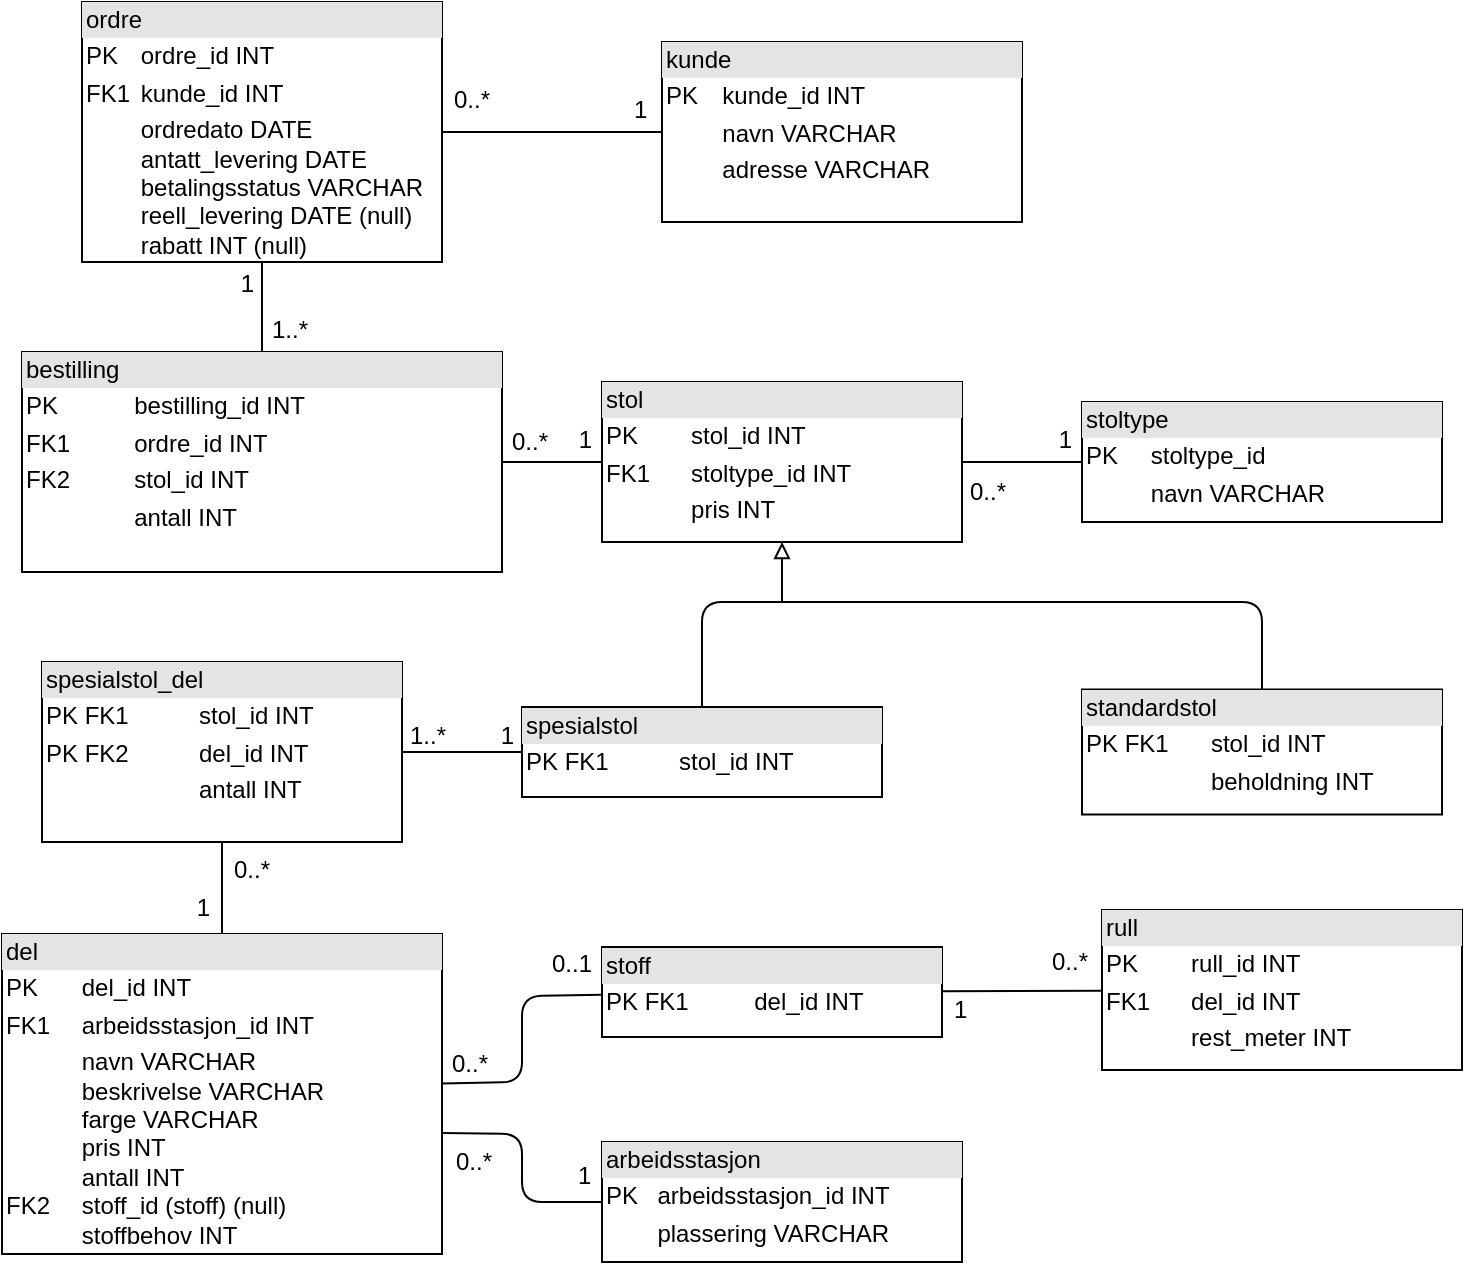 <mxfile version="13.8.9-1" type="device"><diagram id="nRwVeLAC30c4D0gzH3I6" name="Page-1"><mxGraphModel dx="903" dy="492" grid="1" gridSize="10" guides="1" tooltips="1" connect="1" arrows="1" fold="1" page="1" pageScale="1" pageWidth="827" pageHeight="1169" math="0" shadow="0"><root><mxCell id="0"/><mxCell id="1" parent="0"/><mxCell id="r6HP5ud4dSuUgDKc8BcL-1" value="&lt;div style=&quot;box-sizing: border-box ; width: 100% ; background: #e4e4e4 ; padding: 2px&quot;&gt;kunde&lt;/div&gt;&lt;table style=&quot;width: 100% ; font-size: 1em&quot; cellpadding=&quot;2&quot; cellspacing=&quot;0&quot;&gt;&lt;tbody&gt;&lt;tr&gt;&lt;td&gt;PK&lt;/td&gt;&lt;td&gt;kunde_id INT&lt;/td&gt;&lt;/tr&gt;&lt;tr&gt;&lt;td&gt;&lt;br&gt;&lt;/td&gt;&lt;td&gt;navn VARCHAR&lt;/td&gt;&lt;/tr&gt;&lt;tr&gt;&lt;td&gt;&lt;/td&gt;&lt;td&gt;adresse VARCHAR&lt;/td&gt;&lt;/tr&gt;&lt;/tbody&gt;&lt;/table&gt;" style="verticalAlign=top;align=left;overflow=fill;html=1;" parent="1" vertex="1"><mxGeometry x="360" y="70" width="180" height="90" as="geometry"/></mxCell><mxCell id="r6HP5ud4dSuUgDKc8BcL-2" value="&lt;div style=&quot;box-sizing: border-box ; width: 100% ; background: #e4e4e4 ; padding: 2px&quot;&gt;ordre&lt;/div&gt;&lt;table style=&quot;width: 100% ; font-size: 1em&quot; cellpadding=&quot;2&quot; cellspacing=&quot;0&quot;&gt;&lt;tbody&gt;&lt;tr&gt;&lt;td&gt;PK&lt;/td&gt;&lt;td&gt;ordre_id INT&lt;/td&gt;&lt;/tr&gt;&lt;tr&gt;&lt;td&gt;FK1&lt;/td&gt;&lt;td&gt;kunde_id INT&lt;/td&gt;&lt;/tr&gt;&lt;tr&gt;&lt;td&gt;&lt;/td&gt;&lt;td&gt;ordredato DATE&lt;br&gt;antatt_levering DATE&lt;br&gt;betalingsstatus VARCHAR&lt;br&gt;reell_levering DATE (null)&lt;br&gt;rabatt INT (null)&lt;/td&gt;&lt;/tr&gt;&lt;/tbody&gt;&lt;/table&gt;" style="verticalAlign=top;align=left;overflow=fill;html=1;" parent="1" vertex="1"><mxGeometry x="70" y="50" width="180" height="130" as="geometry"/></mxCell><mxCell id="r6HP5ud4dSuUgDKc8BcL-3" value="" style="endArrow=none;html=1;rounded=0;" parent="1" source="r6HP5ud4dSuUgDKc8BcL-1" target="r6HP5ud4dSuUgDKc8BcL-2" edge="1"><mxGeometry relative="1" as="geometry"><mxPoint x="230" y="99.998" as="sourcePoint"/><mxPoint x="414" y="135.382" as="targetPoint"/></mxGeometry></mxCell><mxCell id="r6HP5ud4dSuUgDKc8BcL-4" value="1" style="resizable=0;html=1;align=left;verticalAlign=bottom;" parent="r6HP5ud4dSuUgDKc8BcL-3" connectable="0" vertex="1"><mxGeometry x="-1" relative="1" as="geometry"><mxPoint x="-16" y="-3" as="offset"/></mxGeometry></mxCell><mxCell id="r6HP5ud4dSuUgDKc8BcL-5" value="0..*" style="resizable=0;html=1;align=right;verticalAlign=bottom;" parent="r6HP5ud4dSuUgDKc8BcL-3" connectable="0" vertex="1"><mxGeometry x="1" relative="1" as="geometry"><mxPoint x="24.99" y="-7.31" as="offset"/></mxGeometry></mxCell><mxCell id="r6HP5ud4dSuUgDKc8BcL-6" value="&lt;div style=&quot;box-sizing: border-box ; width: 100% ; background: #e4e4e4 ; padding: 2px&quot;&gt;bestilling&lt;/div&gt;&lt;table style=&quot;width: 100% ; font-size: 1em&quot; cellpadding=&quot;2&quot; cellspacing=&quot;0&quot;&gt;&lt;tbody&gt;&lt;tr&gt;&lt;td&gt;PK&lt;/td&gt;&lt;td&gt;bestilling_id INT&lt;/td&gt;&lt;/tr&gt;&lt;tr&gt;&lt;td&gt;FK1&lt;/td&gt;&lt;td&gt;ordre_id INT&lt;/td&gt;&lt;/tr&gt;&lt;tr&gt;&lt;td&gt;FK2&lt;/td&gt;&lt;td&gt;stol_id INT&lt;/td&gt;&lt;/tr&gt;&lt;tr&gt;&lt;td&gt;&lt;br&gt;&lt;/td&gt;&lt;td&gt;antall INT&lt;/td&gt;&lt;/tr&gt;&lt;/tbody&gt;&lt;/table&gt;" style="verticalAlign=top;align=left;overflow=fill;html=1;" parent="1" vertex="1"><mxGeometry x="40" y="225" width="240" height="110" as="geometry"/></mxCell><mxCell id="r6HP5ud4dSuUgDKc8BcL-7" value="" style="endArrow=none;html=1;rounded=0;" parent="1" source="r6HP5ud4dSuUgDKc8BcL-6" target="r6HP5ud4dSuUgDKc8BcL-2" edge="1"><mxGeometry relative="1" as="geometry"><mxPoint x="460" y="320" as="sourcePoint"/><mxPoint x="620" y="320" as="targetPoint"/></mxGeometry></mxCell><mxCell id="r6HP5ud4dSuUgDKc8BcL-8" value="1..*" style="resizable=0;html=1;align=left;verticalAlign=bottom;" parent="r6HP5ud4dSuUgDKc8BcL-7" connectable="0" vertex="1"><mxGeometry x="-1" relative="1" as="geometry"><mxPoint x="3" y="-3" as="offset"/></mxGeometry></mxCell><mxCell id="r6HP5ud4dSuUgDKc8BcL-9" value="1" style="resizable=0;html=1;align=right;verticalAlign=bottom;" parent="r6HP5ud4dSuUgDKc8BcL-7" connectable="0" vertex="1"><mxGeometry x="1" relative="1" as="geometry"><mxPoint x="-4" y="19" as="offset"/></mxGeometry></mxCell><mxCell id="r6HP5ud4dSuUgDKc8BcL-10" value="&lt;div style=&quot;box-sizing: border-box ; width: 100% ; background: #e4e4e4 ; padding: 2px&quot;&gt;standardstol&lt;/div&gt;&lt;table style=&quot;width: 100% ; font-size: 1em&quot; cellpadding=&quot;2&quot; cellspacing=&quot;0&quot;&gt;&lt;tbody&gt;&lt;tr&gt;&lt;td&gt;PK FK1&lt;/td&gt;&lt;td&gt;stol_id INT&lt;/td&gt;&lt;/tr&gt;&lt;tr&gt;&lt;td&gt;&lt;/td&gt;&lt;td&gt;beholdning INT&lt;/td&gt;&lt;/tr&gt;&lt;/tbody&gt;&lt;/table&gt;" style="verticalAlign=top;align=left;overflow=fill;html=1;" parent="1" vertex="1"><mxGeometry x="570" y="393.75" width="180" height="62.5" as="geometry"/></mxCell><mxCell id="r6HP5ud4dSuUgDKc8BcL-11" value="" style="endArrow=none;html=1;rounded=0;" parent="1" source="r6HP5ud4dSuUgDKc8BcL-6" target="QcvvRnglt-q9blpXQ4jb-1" edge="1"><mxGeometry relative="1" as="geometry"><mxPoint x="280" y="450" as="sourcePoint"/><mxPoint x="440" y="450" as="targetPoint"/></mxGeometry></mxCell><mxCell id="r6HP5ud4dSuUgDKc8BcL-12" value="0..*" style="resizable=0;html=1;align=left;verticalAlign=bottom;" parent="r6HP5ud4dSuUgDKc8BcL-11" connectable="0" vertex="1"><mxGeometry x="-1" relative="1" as="geometry"><mxPoint x="3" y="-2" as="offset"/></mxGeometry></mxCell><mxCell id="r6HP5ud4dSuUgDKc8BcL-13" value="1" style="resizable=0;html=1;align=right;verticalAlign=bottom;" parent="r6HP5ud4dSuUgDKc8BcL-11" connectable="0" vertex="1"><mxGeometry x="1" relative="1" as="geometry"><mxPoint x="-5" y="-3" as="offset"/></mxGeometry></mxCell><mxCell id="r6HP5ud4dSuUgDKc8BcL-14" value="&lt;div style=&quot;box-sizing: border-box ; width: 100% ; background: #e4e4e4 ; padding: 2px&quot;&gt;arbeidsstasjon&lt;/div&gt;&lt;table style=&quot;width: 100% ; font-size: 1em&quot; cellpadding=&quot;2&quot; cellspacing=&quot;0&quot;&gt;&lt;tbody&gt;&lt;tr&gt;&lt;td&gt;PK&lt;/td&gt;&lt;td&gt;arbeidsstasjon_id INT&lt;/td&gt;&lt;/tr&gt;&lt;tr&gt;&lt;td&gt;&lt;br&gt;&lt;/td&gt;&lt;td&gt;plassering VARCHAR&lt;/td&gt;&lt;/tr&gt;&lt;tr&gt;&lt;td&gt;&lt;/td&gt;&lt;td&gt;&lt;br&gt;&lt;/td&gt;&lt;/tr&gt;&lt;/tbody&gt;&lt;/table&gt;" style="verticalAlign=top;align=left;overflow=fill;html=1;" parent="1" vertex="1"><mxGeometry x="330" y="620" width="180" height="60" as="geometry"/></mxCell><mxCell id="r6HP5ud4dSuUgDKc8BcL-15" value="&lt;div style=&quot;box-sizing: border-box ; width: 100% ; background: #e4e4e4 ; padding: 2px&quot;&gt;del&lt;/div&gt;&lt;table style=&quot;width: 100% ; font-size: 1em&quot; cellpadding=&quot;2&quot; cellspacing=&quot;0&quot;&gt;&lt;tbody&gt;&lt;tr&gt;&lt;td&gt;PK&lt;/td&gt;&lt;td&gt;del_id INT&lt;/td&gt;&lt;/tr&gt;&lt;tr&gt;&lt;td&gt;FK1&lt;/td&gt;&lt;td&gt;arbeidsstasjon_id INT&lt;/td&gt;&lt;/tr&gt;&lt;tr&gt;&lt;td&gt;&lt;br&gt;&lt;br&gt;&lt;br&gt;&lt;br&gt;FK2&lt;br&gt;&lt;br&gt;&lt;/td&gt;&lt;td&gt;navn VARCHAR&lt;br&gt;beskrivelse VARCHAR&lt;br&gt;farge VARCHAR&lt;br&gt;pris INT&lt;br&gt;antall INT&lt;br&gt;stoff_id (stoff) (null)&lt;br&gt;stoffbehov INT&lt;br&gt;&lt;br&gt;&lt;/td&gt;&lt;/tr&gt;&lt;/tbody&gt;&lt;/table&gt;" style="verticalAlign=top;align=left;overflow=fill;html=1;" parent="1" vertex="1"><mxGeometry x="30" y="516" width="220" height="160" as="geometry"/></mxCell><mxCell id="r6HP5ud4dSuUgDKc8BcL-16" value="" style="endArrow=none;html=1;rounded=1;entryX=1.002;entryY=0.622;entryDx=0;entryDy=0;entryPerimeter=0;" parent="1" source="r6HP5ud4dSuUgDKc8BcL-14" target="r6HP5ud4dSuUgDKc8BcL-15" edge="1"><mxGeometry relative="1" as="geometry"><mxPoint x="370" y="430" as="sourcePoint"/><mxPoint x="530" y="430" as="targetPoint"/><Array as="points"><mxPoint x="290" y="650"/><mxPoint x="290" y="616"/></Array></mxGeometry></mxCell><mxCell id="r6HP5ud4dSuUgDKc8BcL-17" value="1" style="resizable=0;html=1;align=left;verticalAlign=bottom;" parent="r6HP5ud4dSuUgDKc8BcL-16" connectable="0" vertex="1"><mxGeometry x="-1" relative="1" as="geometry"><mxPoint x="-14" y="-5" as="offset"/></mxGeometry></mxCell><mxCell id="r6HP5ud4dSuUgDKc8BcL-18" value="0..*" style="resizable=0;html=1;align=right;verticalAlign=bottom;" parent="r6HP5ud4dSuUgDKc8BcL-16" connectable="0" vertex="1"><mxGeometry x="1" relative="1" as="geometry"><mxPoint x="25" y="23" as="offset"/></mxGeometry></mxCell><mxCell id="r6HP5ud4dSuUgDKc8BcL-19" value="&lt;div style=&quot;box-sizing: border-box ; width: 100% ; background: #e4e4e4 ; padding: 2px&quot;&gt;stoff&lt;/div&gt;&lt;table style=&quot;width: 100% ; font-size: 1em&quot; cellpadding=&quot;2&quot; cellspacing=&quot;0&quot;&gt;&lt;tbody&gt;&lt;tr&gt;&lt;td&gt;PK FK1&lt;/td&gt;&lt;td&gt;del_id INT&lt;/td&gt;&lt;/tr&gt;&lt;/tbody&gt;&lt;/table&gt;" style="verticalAlign=top;align=left;overflow=fill;html=1;" parent="1" vertex="1"><mxGeometry x="330" y="522.5" width="170" height="45" as="geometry"/></mxCell><mxCell id="r6HP5ud4dSuUgDKc8BcL-24" value="&lt;div style=&quot;box-sizing: border-box ; width: 100% ; background: #e4e4e4 ; padding: 2px&quot;&gt;stoltype&lt;/div&gt;&lt;table style=&quot;width: 100% ; font-size: 1em&quot; cellpadding=&quot;2&quot; cellspacing=&quot;0&quot;&gt;&lt;tbody&gt;&lt;tr&gt;&lt;td&gt;PK&lt;/td&gt;&lt;td&gt;stoltype_id&lt;/td&gt;&lt;/tr&gt;&lt;tr&gt;&lt;td&gt;&lt;br&gt;&lt;/td&gt;&lt;td&gt;navn VARCHAR&lt;/td&gt;&lt;/tr&gt;&lt;tr&gt;&lt;td&gt;&lt;/td&gt;&lt;td&gt;&lt;br&gt;&lt;/td&gt;&lt;/tr&gt;&lt;/tbody&gt;&lt;/table&gt;" style="verticalAlign=top;align=left;overflow=fill;html=1;" parent="1" vertex="1"><mxGeometry x="570" y="250" width="180" height="60" as="geometry"/></mxCell><mxCell id="r6HP5ud4dSuUgDKc8BcL-28" value="&lt;div style=&quot;box-sizing: border-box ; width: 100% ; background: #e4e4e4 ; padding: 2px&quot;&gt;rull&lt;/div&gt;&lt;table style=&quot;width: 100% ; font-size: 1em&quot; cellpadding=&quot;2&quot; cellspacing=&quot;0&quot;&gt;&lt;tbody&gt;&lt;tr&gt;&lt;td&gt;PK&lt;/td&gt;&lt;td&gt;rull_id INT&lt;/td&gt;&lt;/tr&gt;&lt;tr&gt;&lt;td&gt;FK1&lt;/td&gt;&lt;td&gt;del_id INT&lt;/td&gt;&lt;/tr&gt;&lt;tr&gt;&lt;td&gt;&lt;/td&gt;&lt;td&gt;rest_meter INT&lt;/td&gt;&lt;/tr&gt;&lt;/tbody&gt;&lt;/table&gt;" style="verticalAlign=top;align=left;overflow=fill;html=1;" parent="1" vertex="1"><mxGeometry x="580" y="504" width="180" height="80" as="geometry"/></mxCell><mxCell id="r6HP5ud4dSuUgDKc8BcL-29" value="" style="endArrow=none;html=1;rounded=0;" parent="1" source="r6HP5ud4dSuUgDKc8BcL-19" target="r6HP5ud4dSuUgDKc8BcL-28" edge="1"><mxGeometry relative="1" as="geometry"><mxPoint x="560" y="720" as="sourcePoint"/><mxPoint x="720" y="720" as="targetPoint"/></mxGeometry></mxCell><mxCell id="r6HP5ud4dSuUgDKc8BcL-30" value="1" style="resizable=0;html=1;align=left;verticalAlign=bottom;" parent="r6HP5ud4dSuUgDKc8BcL-29" connectable="0" vertex="1"><mxGeometry x="-1" relative="1" as="geometry"><mxPoint x="4" y="18" as="offset"/></mxGeometry></mxCell><mxCell id="r6HP5ud4dSuUgDKc8BcL-31" value="0..*" style="resizable=0;html=1;align=right;verticalAlign=bottom;" parent="r6HP5ud4dSuUgDKc8BcL-29" connectable="0" vertex="1"><mxGeometry x="1" relative="1" as="geometry"><mxPoint x="-6" y="-6" as="offset"/></mxGeometry></mxCell><mxCell id="r6HP5ud4dSuUgDKc8BcL-32" value="" style="endArrow=none;html=1;rounded=1;exitX=1.001;exitY=0.467;exitDx=0;exitDy=0;exitPerimeter=0;" parent="1" source="r6HP5ud4dSuUgDKc8BcL-15" target="r6HP5ud4dSuUgDKc8BcL-19" edge="1"><mxGeometry relative="1" as="geometry"><mxPoint x="330" y="550" as="sourcePoint"/><mxPoint x="490" y="550" as="targetPoint"/><Array as="points"><mxPoint x="290" y="590"/><mxPoint x="290" y="547"/></Array></mxGeometry></mxCell><mxCell id="r6HP5ud4dSuUgDKc8BcL-33" value="0..*" style="resizable=0;html=1;align=left;verticalAlign=bottom;" parent="r6HP5ud4dSuUgDKc8BcL-32" connectable="0" vertex="1"><mxGeometry x="-1" relative="1" as="geometry"><mxPoint x="3" y="-1" as="offset"/></mxGeometry></mxCell><mxCell id="r6HP5ud4dSuUgDKc8BcL-34" value="0..1" style="resizable=0;html=1;align=right;verticalAlign=bottom;" parent="r6HP5ud4dSuUgDKc8BcL-32" connectable="0" vertex="1"><mxGeometry x="1" relative="1" as="geometry"><mxPoint x="-5" y="-7" as="offset"/></mxGeometry></mxCell><mxCell id="r6HP5ud4dSuUgDKc8BcL-35" value="&lt;div style=&quot;box-sizing: border-box ; width: 100% ; background: #e4e4e4 ; padding: 2px&quot;&gt;spesialstol&lt;/div&gt;&lt;table style=&quot;width: 100% ; font-size: 1em&quot; cellpadding=&quot;2&quot; cellspacing=&quot;0&quot;&gt;&lt;tbody&gt;&lt;tr&gt;&lt;td&gt;PK FK1&lt;/td&gt;&lt;td&gt;stol_id INT&lt;/td&gt;&lt;/tr&gt;&lt;tr&gt;&lt;td&gt;&lt;/td&gt;&lt;td&gt;&lt;br&gt;&lt;/td&gt;&lt;/tr&gt;&lt;/tbody&gt;&lt;/table&gt;" style="verticalAlign=top;align=left;overflow=fill;html=1;" parent="1" vertex="1"><mxGeometry x="290" y="402.5" width="180" height="45" as="geometry"/></mxCell><mxCell id="r6HP5ud4dSuUgDKc8BcL-36" value="&lt;div style=&quot;box-sizing: border-box ; width: 100% ; background: #e4e4e4 ; padding: 2px&quot;&gt;spesialstol_del&lt;/div&gt;&lt;table style=&quot;width: 100% ; font-size: 1em&quot; cellpadding=&quot;2&quot; cellspacing=&quot;0&quot;&gt;&lt;tbody&gt;&lt;tr&gt;&lt;td&gt;PK FK1&lt;/td&gt;&lt;td&gt;stol_id INT&lt;/td&gt;&lt;/tr&gt;&lt;tr&gt;&lt;td&gt;PK FK2&lt;/td&gt;&lt;td&gt;del_id INT&lt;/td&gt;&lt;/tr&gt;&lt;tr&gt;&lt;td&gt;&lt;/td&gt;&lt;td&gt;antall INT&lt;/td&gt;&lt;/tr&gt;&lt;/tbody&gt;&lt;/table&gt;" style="verticalAlign=top;align=left;overflow=fill;html=1;" parent="1" vertex="1"><mxGeometry x="50" y="380" width="180" height="90" as="geometry"/></mxCell><mxCell id="r6HP5ud4dSuUgDKc8BcL-40" value="" style="endArrow=none;html=1;rounded=0;" parent="1" source="QcvvRnglt-q9blpXQ4jb-1" target="r6HP5ud4dSuUgDKc8BcL-24" edge="1"><mxGeometry relative="1" as="geometry"><mxPoint x="470" y="330" as="sourcePoint"/><mxPoint x="230" y="330" as="targetPoint"/></mxGeometry></mxCell><mxCell id="r6HP5ud4dSuUgDKc8BcL-41" value="0..*" style="resizable=0;html=1;align=left;verticalAlign=bottom;" parent="r6HP5ud4dSuUgDKc8BcL-40" connectable="0" vertex="1"><mxGeometry x="-1" relative="1" as="geometry"><mxPoint x="2" y="23" as="offset"/></mxGeometry></mxCell><mxCell id="r6HP5ud4dSuUgDKc8BcL-42" value="1" style="resizable=0;html=1;align=right;verticalAlign=bottom;" parent="r6HP5ud4dSuUgDKc8BcL-40" connectable="0" vertex="1"><mxGeometry x="1" relative="1" as="geometry"><mxPoint x="-5" y="-3" as="offset"/></mxGeometry></mxCell><mxCell id="r6HP5ud4dSuUgDKc8BcL-43" value="" style="endArrow=none;html=1;rounded=0;" parent="1" source="r6HP5ud4dSuUgDKc8BcL-36" target="r6HP5ud4dSuUgDKc8BcL-35" edge="1"><mxGeometry relative="1" as="geometry"><mxPoint x="150" y="520" as="sourcePoint"/><mxPoint x="310" y="520" as="targetPoint"/></mxGeometry></mxCell><mxCell id="r6HP5ud4dSuUgDKc8BcL-44" value="1..*" style="resizable=0;html=1;align=left;verticalAlign=bottom;" parent="r6HP5ud4dSuUgDKc8BcL-43" connectable="0" vertex="1"><mxGeometry x="-1" relative="1" as="geometry"><mxPoint x="2" as="offset"/></mxGeometry></mxCell><mxCell id="r6HP5ud4dSuUgDKc8BcL-45" value="1" style="resizable=0;html=1;align=right;verticalAlign=bottom;" parent="r6HP5ud4dSuUgDKc8BcL-43" connectable="0" vertex="1"><mxGeometry x="1" relative="1" as="geometry"><mxPoint x="-4" as="offset"/></mxGeometry></mxCell><mxCell id="r6HP5ud4dSuUgDKc8BcL-46" value="" style="endArrow=none;html=1;rounded=0;" parent="1" source="r6HP5ud4dSuUgDKc8BcL-36" target="r6HP5ud4dSuUgDKc8BcL-15" edge="1"><mxGeometry relative="1" as="geometry"><mxPoint x="180" y="500" as="sourcePoint"/><mxPoint x="340" y="500" as="targetPoint"/></mxGeometry></mxCell><mxCell id="r6HP5ud4dSuUgDKc8BcL-47" value="0..*" style="resizable=0;html=1;align=left;verticalAlign=bottom;" parent="r6HP5ud4dSuUgDKc8BcL-46" connectable="0" vertex="1"><mxGeometry x="-1" relative="1" as="geometry"><mxPoint x="4" y="22" as="offset"/></mxGeometry></mxCell><mxCell id="r6HP5ud4dSuUgDKc8BcL-48" value="1" style="resizable=0;html=1;align=right;verticalAlign=bottom;" parent="r6HP5ud4dSuUgDKc8BcL-46" connectable="0" vertex="1"><mxGeometry x="1" relative="1" as="geometry"><mxPoint x="-6" y="-5" as="offset"/></mxGeometry></mxCell><mxCell id="QcvvRnglt-q9blpXQ4jb-1" value="&lt;div style=&quot;box-sizing: border-box ; width: 100% ; background: #e4e4e4 ; padding: 2px&quot;&gt;stol&lt;/div&gt;&lt;table style=&quot;width: 100% ; font-size: 1em&quot; cellpadding=&quot;2&quot; cellspacing=&quot;0&quot;&gt;&lt;tbody&gt;&lt;tr&gt;&lt;td&gt;PK&lt;/td&gt;&lt;td&gt;stol_id INT&lt;br&gt;&lt;/td&gt;&lt;/tr&gt;&lt;tr&gt;&lt;td&gt;FK1&lt;/td&gt;&lt;td&gt;stoltype_id INT&lt;br&gt;&lt;/td&gt;&lt;/tr&gt;&lt;tr&gt;&lt;td&gt;&lt;/td&gt;&lt;td&gt;pris INT&lt;br&gt;&lt;/td&gt;&lt;/tr&gt;&lt;/tbody&gt;&lt;/table&gt;" style="verticalAlign=top;align=left;overflow=fill;html=1;" vertex="1" parent="1"><mxGeometry x="330" y="240" width="180" height="80" as="geometry"/></mxCell><mxCell id="QcvvRnglt-q9blpXQ4jb-6" value="" style="endArrow=block;html=1;endFill=0;" edge="1" parent="1" target="QcvvRnglt-q9blpXQ4jb-1"><mxGeometry width="50" height="50" relative="1" as="geometry"><mxPoint x="420" y="350" as="sourcePoint"/><mxPoint x="310" y="360" as="targetPoint"/></mxGeometry></mxCell><mxCell id="QcvvRnglt-q9blpXQ4jb-7" value="" style="endArrow=none;html=1;" edge="1" parent="1" source="r6HP5ud4dSuUgDKc8BcL-10" target="r6HP5ud4dSuUgDKc8BcL-35"><mxGeometry width="50" height="50" relative="1" as="geometry"><mxPoint x="270" y="430" as="sourcePoint"/><mxPoint x="420" y="350" as="targetPoint"/><Array as="points"><mxPoint x="660" y="350"/><mxPoint x="380" y="350"/></Array></mxGeometry></mxCell></root></mxGraphModel></diagram></mxfile>